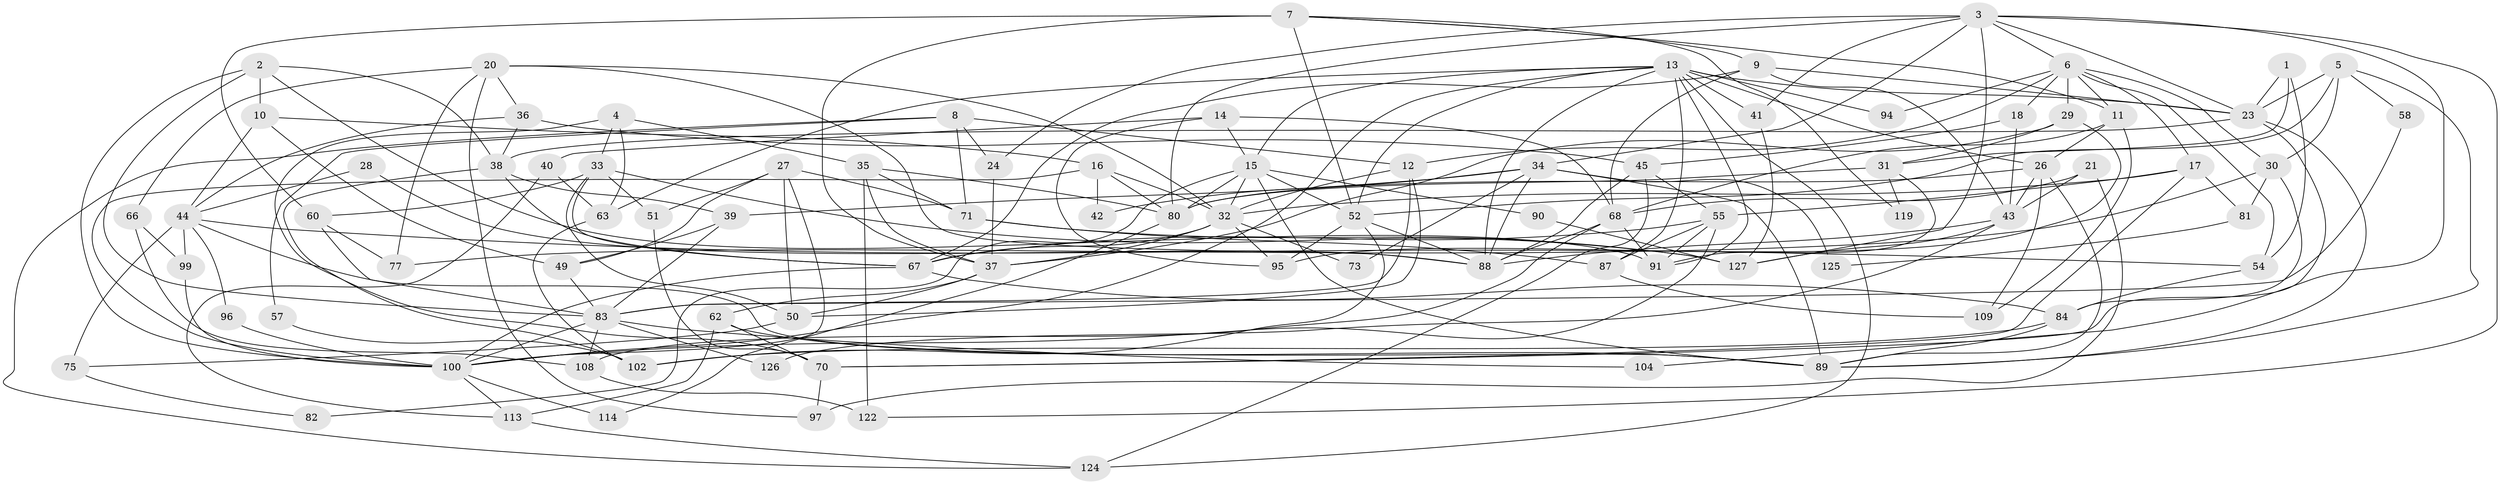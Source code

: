// original degree distribution, {3: 0.25, 6: 0.0859375, 4: 0.296875, 7: 0.0625, 2: 0.1640625, 5: 0.1171875, 9: 0.0078125, 8: 0.015625}
// Generated by graph-tools (version 1.1) at 2025/11/02/27/25 16:11:19]
// undirected, 89 vertices, 212 edges
graph export_dot {
graph [start="1"]
  node [color=gray90,style=filled];
  1;
  2 [super="+65"];
  3 [super="+53"];
  4;
  5 [super="+19"];
  6 [super="+46"];
  7 [super="+117"];
  8;
  9 [super="+86"];
  10;
  11;
  12 [super="+25"];
  13 [super="+22"];
  14;
  15 [super="+92"];
  16;
  17;
  18 [super="+48"];
  20 [super="+47"];
  21;
  23 [super="+121"];
  24;
  26 [super="+79"];
  27 [super="+128"];
  28;
  29;
  30;
  31 [super="+64"];
  32 [super="+120"];
  33 [super="+76"];
  34 [super="+59"];
  35;
  36 [super="+118"];
  37 [super="+123"];
  38;
  39;
  40;
  41;
  42;
  43 [super="+74"];
  44 [super="+78"];
  45 [super="+56"];
  49;
  50;
  51;
  52 [super="+69"];
  54 [super="+93"];
  55 [super="+116"];
  57;
  58;
  60 [super="+61"];
  62 [super="+112"];
  63;
  66;
  67 [super="+101"];
  68 [super="+115"];
  70 [super="+72"];
  71 [super="+111"];
  73;
  75;
  77;
  80 [super="+105"];
  81;
  82;
  83 [super="+98"];
  84 [super="+85"];
  87;
  88;
  89 [super="+107"];
  90;
  91 [super="+110"];
  94;
  95;
  96;
  97;
  99;
  100 [super="+106"];
  102 [super="+103"];
  104;
  108;
  109;
  113;
  114;
  119;
  122;
  124;
  125;
  126;
  127;
  1 -- 23;
  1 -- 54;
  1 -- 31;
  2 -- 91;
  2 -- 83;
  2 -- 10;
  2 -- 38;
  2 -- 100;
  3 -- 6;
  3 -- 24;
  3 -- 80;
  3 -- 127;
  3 -- 34;
  3 -- 104;
  3 -- 41;
  3 -- 122;
  3 -- 23;
  4 -- 35;
  4 -- 63;
  4 -- 70;
  4 -- 33;
  5 -- 89;
  5 -- 58;
  5 -- 52;
  5 -- 30;
  5 -- 23 [weight=2];
  6 -- 17;
  6 -- 30;
  6 -- 29;
  6 -- 54;
  6 -- 11;
  6 -- 94;
  6 -- 12;
  6 -- 18;
  7 -- 60 [weight=2];
  7 -- 52;
  7 -- 37;
  7 -- 119;
  7 -- 9;
  7 -- 11;
  8 -- 24;
  8 -- 57;
  8 -- 124;
  8 -- 71;
  8 -- 12;
  9 -- 23;
  9 -- 67;
  9 -- 43;
  9 -- 68;
  10 -- 16;
  10 -- 49;
  10 -- 44;
  11 -- 26;
  11 -- 109;
  11 -- 68;
  12 -- 50;
  12 -- 32;
  12 -- 83;
  13 -- 87;
  13 -- 15;
  13 -- 23;
  13 -- 100;
  13 -- 41;
  13 -- 88;
  13 -- 26;
  13 -- 91;
  13 -- 124;
  13 -- 94;
  13 -- 63;
  13 -- 52;
  14 -- 40;
  14 -- 15;
  14 -- 68;
  14 -- 95;
  15 -- 80;
  15 -- 90;
  15 -- 82;
  15 -- 52;
  15 -- 32;
  15 -- 89;
  16 -- 32;
  16 -- 42;
  16 -- 100;
  16 -- 80;
  17 -- 81;
  17 -- 55;
  17 -- 32;
  17 -- 70;
  18 -- 45;
  18 -- 43;
  20 -- 88;
  20 -- 32;
  20 -- 77;
  20 -- 36;
  20 -- 97;
  20 -- 66;
  21 -- 43;
  21 -- 68;
  21 -- 97;
  23 -- 38;
  23 -- 70;
  23 -- 89;
  24 -- 37;
  26 -- 109;
  26 -- 43;
  26 -- 80;
  26 -- 89;
  27 -- 50;
  27 -- 49;
  27 -- 51;
  27 -- 71;
  27 -- 100;
  28 -- 88;
  28 -- 44;
  29 -- 95;
  29 -- 37;
  29 -- 31;
  30 -- 84;
  30 -- 77;
  30 -- 81;
  31 -- 119;
  31 -- 91;
  31 -- 80;
  32 -- 37;
  32 -- 67;
  32 -- 73;
  32 -- 95;
  33 -- 50;
  33 -- 127;
  33 -- 60;
  33 -- 67;
  33 -- 51;
  34 -- 39;
  34 -- 88;
  34 -- 73;
  34 -- 42;
  34 -- 125;
  34 -- 89;
  35 -- 122;
  35 -- 80;
  35 -- 71;
  35 -- 37;
  36 -- 38;
  36 -- 44 [weight=2];
  36 -- 45;
  37 -- 50;
  37 -- 62;
  38 -- 39;
  38 -- 67;
  38 -- 102;
  39 -- 83;
  39 -- 49;
  40 -- 63;
  40 -- 113;
  41 -- 127;
  43 -- 126;
  43 -- 88;
  43 -- 127;
  44 -- 99;
  44 -- 89;
  44 -- 96;
  44 -- 54;
  44 -- 75;
  45 -- 88;
  45 -- 55;
  45 -- 124;
  49 -- 83;
  50 -- 75;
  51 -- 70;
  52 -- 102;
  52 -- 88;
  52 -- 95;
  54 -- 84;
  55 -- 87;
  55 -- 91;
  55 -- 67;
  55 -- 100;
  57 -- 102;
  58 -- 83;
  60 -- 83;
  60 -- 77;
  62 -- 113;
  62 -- 70;
  62 -- 89;
  63 -- 102;
  66 -- 108;
  66 -- 99;
  67 -- 100;
  67 -- 84;
  68 -- 88;
  68 -- 91;
  68 -- 108;
  70 -- 97;
  71 -- 87;
  71 -- 127;
  75 -- 82;
  80 -- 114;
  81 -- 125;
  83 -- 100;
  83 -- 104;
  83 -- 108;
  83 -- 126;
  84 -- 102;
  84 -- 89;
  87 -- 109;
  90 -- 127;
  96 -- 100;
  99 -- 100;
  100 -- 113;
  100 -- 114;
  108 -- 122;
  113 -- 124;
}
